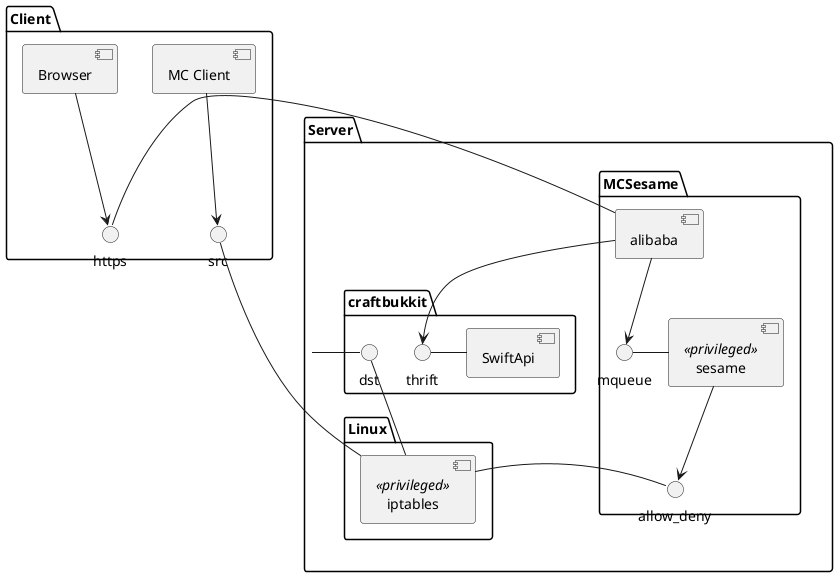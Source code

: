 @startuml

package "Client" {
    [MC Client] --> src
    [Browser] --> https
}

package "Server" {
    package "craftbukkit" {
        thrift - [SwiftApi]
        dst - [Server]

    }
    package "MCSesame" {
        https - [alibaba]
        [alibaba] --> thrift
        [alibaba] --> mqueue
        mqueue - [sesame]
        [sesame] <<privileged>>
        [sesame] --> allow_deny
    }
    package "Linux" {
        [iptables] <<privileged>>
        allow_deny - [iptables]
        dst - [iptables]
        src - [iptables]
    }
}

@enduml
